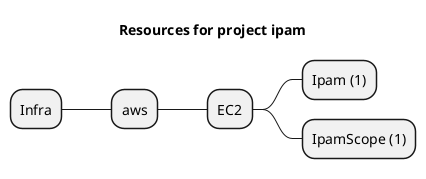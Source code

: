 @startmindmap
title Resources for project ipam
skinparam monochrome true
+ Infra
++ aws
+++ EC2
++++ Ipam (1)
++++ IpamScope (1)
@endmindmap